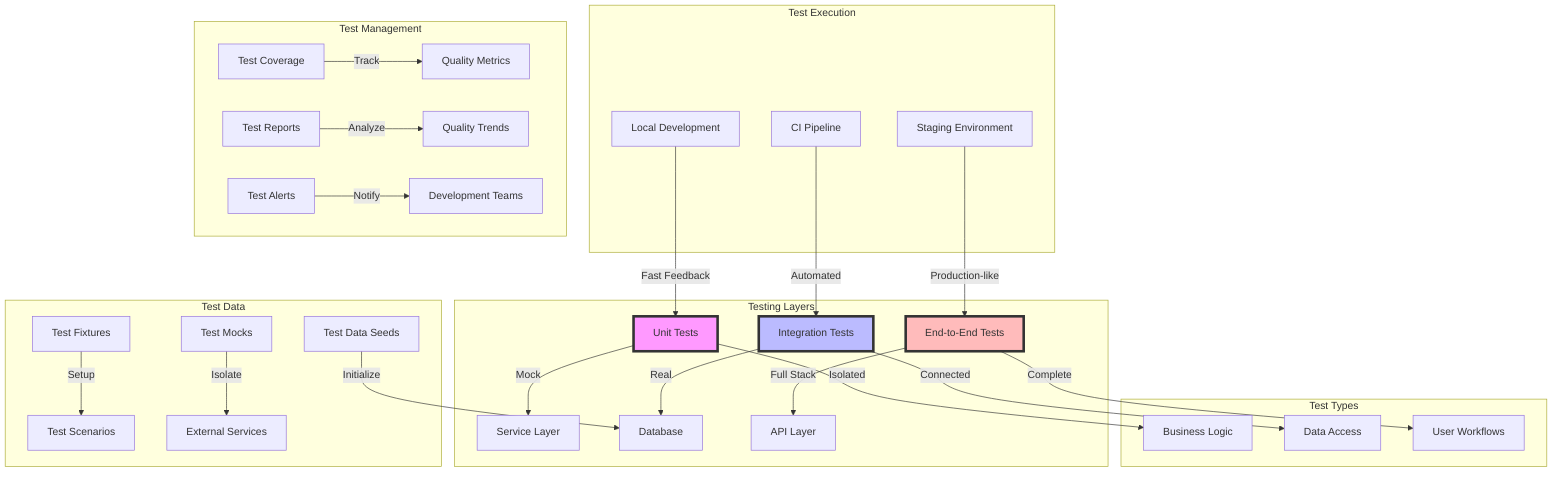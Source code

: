flowchart TD
    subgraph "Testing Layers"
        Unit[Unit Tests] -->|Mock| Services[Service Layer]
        Integration[Integration Tests] -->|Real| DB[Database]
        E2E[End-to-End Tests] -->|Full Stack| API[API Layer]
    end
    
    subgraph "Test Types"
        Unit -->|Isolated| Business[Business Logic]
        Integration -->|Connected| Data[Data Access]
        E2E -->|Complete| Workflows[User Workflows]
    end
    
    subgraph "Test Execution"
        Local[Local Development] -->|Fast Feedback| Unit
        CI[CI Pipeline] -->|Automated| Integration
        Staging[Staging Environment] -->|Production-like| E2E
    end
    
    subgraph "Test Management"
        Coverage[Test Coverage] -->|Track| Metrics[Quality Metrics]
        Reports[Test Reports] -->|Analyze| Trends[Quality Trends]
        Alerts[Test Alerts] -->|Notify| Teams[Development Teams]
    end
    
    subgraph "Test Data"
        Fixtures[Test Fixtures] -->|Setup| Scenarios[Test Scenarios]
        Mocks[Test Mocks] -->|Isolate| Dependencies[External Services]
        Seeds[Test Data Seeds] -->|Initialize| DB
    end
    
    style Unit fill:#f9f,stroke:#333,stroke-width:4px
    style Integration fill:#bbf,stroke:#333,stroke-width:4px
    style E2E fill:#fbb,stroke:#333,stroke-width:4px
    
    classDef unit fill:#f9f,stroke:#333,stroke-width:4px
    classDef integration fill:#bbf,stroke:#333,stroke-width:4px
    classDef e2e fill:#fbb,stroke:#333,stroke-width:4px
    
    class Unit unit
    class Integration integration
    class E2E e2e